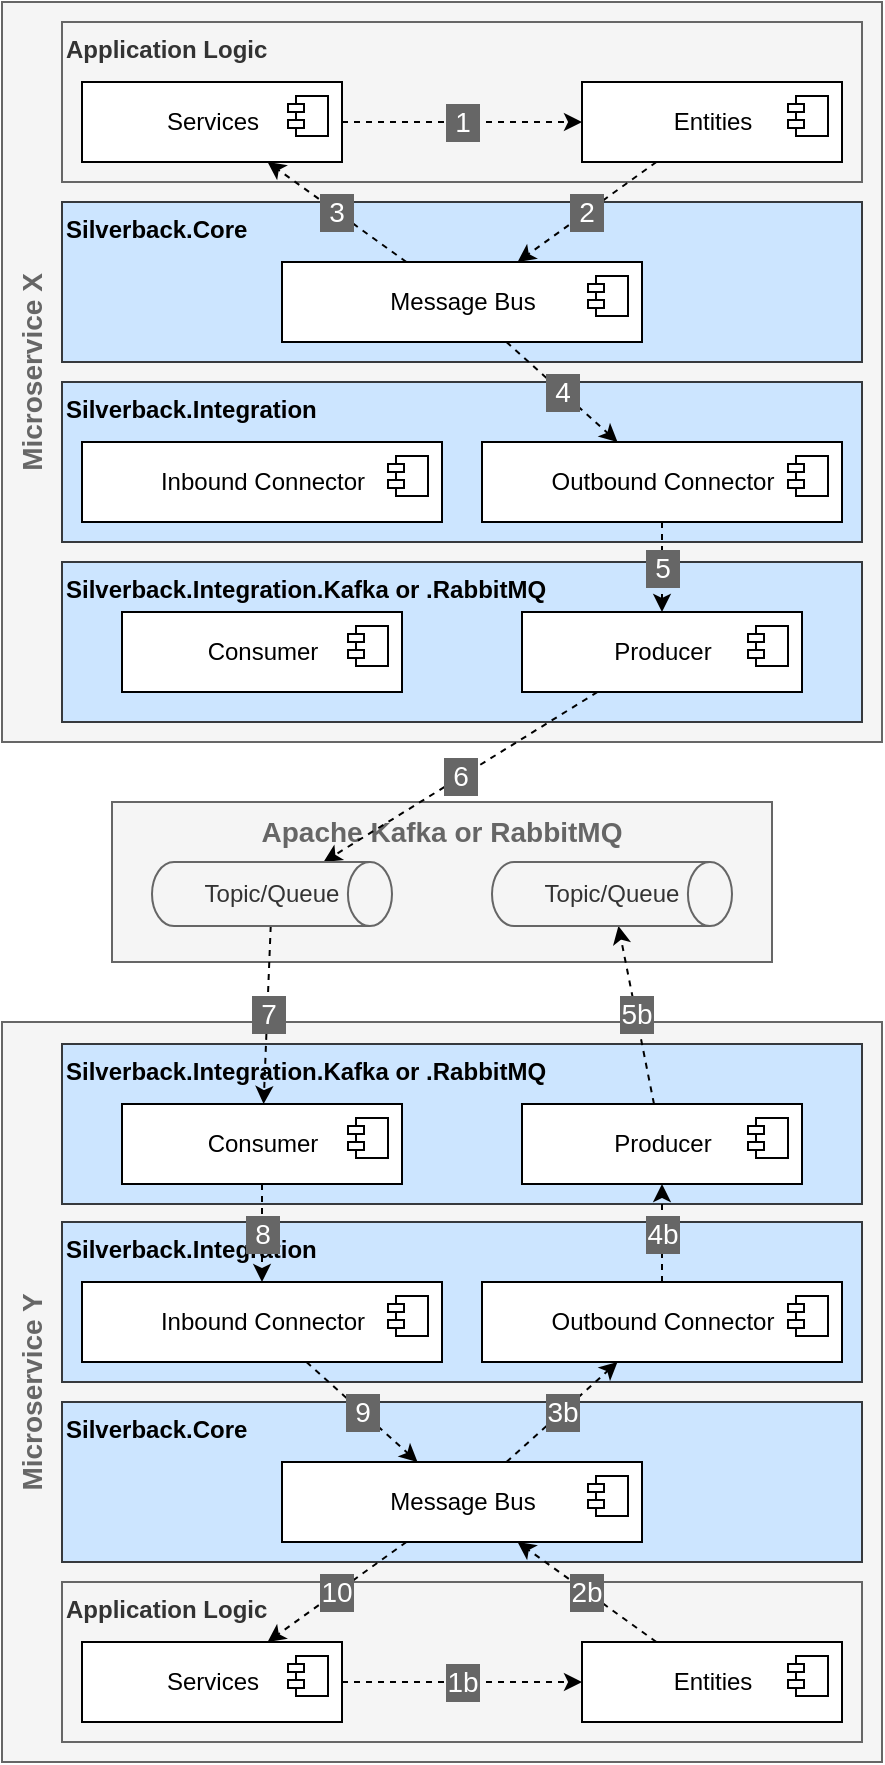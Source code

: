 <mxfile version="12.4.8" type="device"><diagram id="OQNklrRIhXngkwMrgd0m" name="Page-1"><mxGraphModel dx="1422" dy="745" grid="1" gridSize="10" guides="1" tooltips="1" connect="1" arrows="1" fold="1" page="1" pageScale="1" pageWidth="850" pageHeight="1100" math="0" shadow="0"><root><mxCell id="0"/><mxCell id="1" parent="0"/><mxCell id="Fx_H3vcMcd0z3lqN4oNo-10" value="Microservice Y" style="rounded=0;whiteSpace=wrap;shadow=0;verticalAlign=top;glass=0;fillColor=#f5f5f5;strokeColor=#666666;fontStyle=1;fontColor=#666666;align=center;horizontal=0;fontSize=14;html=1;" vertex="1" parent="1"><mxGeometry x="120" y="790" width="440" height="370" as="geometry"/></mxCell><mxCell id="Fx_H3vcMcd0z3lqN4oNo-7" value="Apache Kafka or RabbitMQ" style="rounded=0;whiteSpace=wrap;shadow=0;verticalAlign=top;glass=0;fillColor=#f5f5f5;strokeColor=#666666;fontStyle=1;fontColor=#666666;align=center;horizontal=1;fontSize=14;html=1;" vertex="1" parent="1"><mxGeometry x="175" y="680" width="330" height="80" as="geometry"/></mxCell><mxCell id="Fx_H3vcMcd0z3lqN4oNo-6" value="Microservice X" style="rounded=0;whiteSpace=wrap;shadow=0;verticalAlign=top;glass=0;fillColor=#f5f5f5;strokeColor=#666666;fontStyle=1;fontColor=#666666;align=center;horizontal=0;fontSize=14;html=1;" vertex="1" parent="1"><mxGeometry x="120" y="280" width="440" height="370" as="geometry"/></mxCell><mxCell id="t-OMJp-0yLudeIy7zxeP-10" value="Silverback.Integration.Kafka or .RabbitMQ" style="rounded=0;whiteSpace=wrap;html=1;shadow=0;verticalAlign=top;glass=0;fillColor=#cce5ff;strokeColor=#36393d;fontStyle=1;align=left;" parent="1" vertex="1"><mxGeometry x="150" y="560" width="400" height="80" as="geometry"/></mxCell><mxCell id="t-OMJp-0yLudeIy7zxeP-11" value="Consumer" style="html=1;rounded=0;shadow=0;glass=0;" parent="1" vertex="1"><mxGeometry x="180" y="585" width="140" height="40" as="geometry"/></mxCell><mxCell id="t-OMJp-0yLudeIy7zxeP-12" value="" style="shape=component;jettyWidth=8;jettyHeight=4;shadow=0;" parent="t-OMJp-0yLudeIy7zxeP-11" vertex="1"><mxGeometry x="1" width="20" height="20" relative="1" as="geometry"><mxPoint x="-27" y="7" as="offset"/></mxGeometry></mxCell><mxCell id="t-OMJp-0yLudeIy7zxeP-13" value="Producer" style="html=1;rounded=0;shadow=0;glass=0;" parent="1" vertex="1"><mxGeometry x="380" y="585" width="140" height="40" as="geometry"/></mxCell><mxCell id="t-OMJp-0yLudeIy7zxeP-14" value="" style="shape=component;jettyWidth=8;jettyHeight=4;shadow=0;" parent="t-OMJp-0yLudeIy7zxeP-13" vertex="1"><mxGeometry x="1" width="20" height="20" relative="1" as="geometry"><mxPoint x="-27" y="7" as="offset"/></mxGeometry></mxCell><mxCell id="t-OMJp-0yLudeIy7zxeP-15" value="Silverback.Integration" style="rounded=0;whiteSpace=wrap;html=1;shadow=0;verticalAlign=top;glass=0;fillColor=#cce5ff;strokeColor=#36393d;fontStyle=1;align=left;" parent="1" vertex="1"><mxGeometry x="150" y="470" width="400" height="80" as="geometry"/></mxCell><mxCell id="t-OMJp-0yLudeIy7zxeP-16" value="Inbound Connector" style="html=1;rounded=0;shadow=0;glass=0;" parent="1" vertex="1"><mxGeometry x="160" y="500" width="180" height="40" as="geometry"/></mxCell><mxCell id="t-OMJp-0yLudeIy7zxeP-17" value="" style="shape=component;jettyWidth=8;jettyHeight=4;shadow=0;" parent="t-OMJp-0yLudeIy7zxeP-16" vertex="1"><mxGeometry x="1" width="20" height="20" relative="1" as="geometry"><mxPoint x="-27" y="7" as="offset"/></mxGeometry></mxCell><mxCell id="t-OMJp-0yLudeIy7zxeP-54" value="&amp;nbsp;5&amp;nbsp;" style="edgeStyle=none;rounded=0;html=1;jettySize=auto;orthogonalLoop=1;strokeColor=#000000;shadow=0;fontSize=14;labelBackgroundColor=#666666;labelBorderColor=#666666;horizontal=1;fontColor=#FFFFFF;dashed=1;fontStyle=0;" parent="1" source="t-OMJp-0yLudeIy7zxeP-18" target="t-OMJp-0yLudeIy7zxeP-13" edge="1"><mxGeometry relative="1" as="geometry"/></mxCell><mxCell id="t-OMJp-0yLudeIy7zxeP-18" value="Outbound Connector" style="html=1;rounded=0;shadow=0;glass=0;" parent="1" vertex="1"><mxGeometry x="360" y="500" width="180" height="40" as="geometry"/></mxCell><mxCell id="t-OMJp-0yLudeIy7zxeP-19" value="" style="shape=component;jettyWidth=8;jettyHeight=4;shadow=0;" parent="t-OMJp-0yLudeIy7zxeP-18" vertex="1"><mxGeometry x="1" width="20" height="20" relative="1" as="geometry"><mxPoint x="-27" y="7" as="offset"/></mxGeometry></mxCell><mxCell id="t-OMJp-0yLudeIy7zxeP-23" value="Silverback.Core" style="rounded=0;whiteSpace=wrap;html=1;shadow=0;verticalAlign=top;glass=0;fillColor=#cce5ff;strokeColor=#36393d;fontStyle=1;align=left;" parent="1" vertex="1"><mxGeometry x="150" y="380" width="400" height="80" as="geometry"/></mxCell><mxCell id="t-OMJp-0yLudeIy7zxeP-53" value="&amp;nbsp;4&amp;nbsp;" style="edgeStyle=none;rounded=0;html=1;jettySize=auto;orthogonalLoop=1;strokeColor=#000000;shadow=0;fontSize=14;labelBackgroundColor=#666666;labelBorderColor=#666666;horizontal=1;fontColor=#FFFFFF;dashed=1;fontStyle=0;" parent="1" source="t-OMJp-0yLudeIy7zxeP-24" target="t-OMJp-0yLudeIy7zxeP-18" edge="1"><mxGeometry relative="1" as="geometry"/></mxCell><mxCell id="t-OMJp-0yLudeIy7zxeP-24" value="Message Bus" style="html=1;rounded=0;shadow=0;glass=0;" parent="1" vertex="1"><mxGeometry x="260" y="410" width="180" height="40" as="geometry"/></mxCell><mxCell id="t-OMJp-0yLudeIy7zxeP-25" value="" style="shape=component;jettyWidth=8;jettyHeight=4;shadow=0;" parent="t-OMJp-0yLudeIy7zxeP-24" vertex="1"><mxGeometry x="1" width="20" height="20" relative="1" as="geometry"><mxPoint x="-27" y="7" as="offset"/></mxGeometry></mxCell><mxCell id="t-OMJp-0yLudeIy7zxeP-26" value="Application Logic" style="rounded=0;whiteSpace=wrap;html=1;shadow=0;verticalAlign=top;glass=0;fillColor=#f5f5f5;strokeColor=#666666;fontStyle=1;fontColor=#333333;align=left;" parent="1" vertex="1"><mxGeometry x="150" y="290" width="400" height="80" as="geometry"/></mxCell><mxCell id="t-OMJp-0yLudeIy7zxeP-50" value="&amp;nbsp;1&amp;nbsp;" style="edgeStyle=orthogonalEdgeStyle;rounded=0;html=1;exitX=1;exitY=0.5;entryX=0;entryY=0.5;jettySize=auto;orthogonalLoop=1;dashed=1;shadow=0;labelBorderColor=#666666;labelBackgroundColor=#666666;fontColor=#FFFFFF;fontStyle=0;fontSize=14;" parent="1" source="t-OMJp-0yLudeIy7zxeP-27" target="t-OMJp-0yLudeIy7zxeP-29" edge="1"><mxGeometry relative="1" as="geometry"/></mxCell><mxCell id="t-OMJp-0yLudeIy7zxeP-27" value="Services" style="html=1;rounded=0;shadow=0;glass=0;" parent="1" vertex="1"><mxGeometry x="160" y="320" width="130" height="40" as="geometry"/></mxCell><mxCell id="t-OMJp-0yLudeIy7zxeP-28" value="" style="shape=component;jettyWidth=8;jettyHeight=4;shadow=0;" parent="t-OMJp-0yLudeIy7zxeP-27" vertex="1"><mxGeometry x="1" width="20" height="20" relative="1" as="geometry"><mxPoint x="-27" y="7" as="offset"/></mxGeometry></mxCell><mxCell id="t-OMJp-0yLudeIy7zxeP-51" value="&amp;nbsp;2&amp;nbsp;" style="rounded=0;jettySize=auto;orthogonalLoop=1;strokeColor=#000000;shadow=0;fontSize=14;labelBackgroundColor=#666666;labelBorderColor=#666666;horizontal=1;html=1;fontColor=#FFFFFF;dashed=1;fontStyle=0;" parent="1" source="t-OMJp-0yLudeIy7zxeP-29" target="t-OMJp-0yLudeIy7zxeP-24" edge="1"><mxGeometry relative="1" as="geometry"><mxPoint x="480" y="180" as="targetPoint"/></mxGeometry></mxCell><mxCell id="t-OMJp-0yLudeIy7zxeP-29" value="Entities" style="html=1;rounded=0;shadow=0;glass=0;" parent="1" vertex="1"><mxGeometry x="410" y="320" width="130" height="40" as="geometry"/></mxCell><mxCell id="t-OMJp-0yLudeIy7zxeP-30" value="" style="shape=component;jettyWidth=8;jettyHeight=4;shadow=0;" parent="t-OMJp-0yLudeIy7zxeP-29" vertex="1"><mxGeometry x="1" width="20" height="20" relative="1" as="geometry"><mxPoint x="-27" y="7" as="offset"/></mxGeometry></mxCell><mxCell id="t-OMJp-0yLudeIy7zxeP-32" value="Silverback.Integration.Kafka or .RabbitMQ" style="rounded=0;whiteSpace=wrap;html=1;shadow=0;verticalAlign=top;glass=0;fillColor=#cce5ff;strokeColor=#36393d;fontStyle=1;align=left;" parent="1" vertex="1"><mxGeometry x="150" y="801" width="400" height="80" as="geometry"/></mxCell><mxCell id="t-OMJp-0yLudeIy7zxeP-33" value="Consumer" style="html=1;rounded=0;shadow=0;glass=0;" parent="1" vertex="1"><mxGeometry x="180" y="831" width="140" height="40" as="geometry"/></mxCell><mxCell id="t-OMJp-0yLudeIy7zxeP-34" value="" style="shape=component;jettyWidth=8;jettyHeight=4;shadow=0;" parent="t-OMJp-0yLudeIy7zxeP-33" vertex="1"><mxGeometry x="1" width="20" height="20" relative="1" as="geometry"><mxPoint x="-27" y="7" as="offset"/></mxGeometry></mxCell><mxCell id="t-OMJp-0yLudeIy7zxeP-35" value="Producer" style="html=1;rounded=0;shadow=0;glass=0;" parent="1" vertex="1"><mxGeometry x="380" y="831" width="140" height="40" as="geometry"/></mxCell><mxCell id="t-OMJp-0yLudeIy7zxeP-36" value="" style="shape=component;jettyWidth=8;jettyHeight=4;shadow=0;" parent="t-OMJp-0yLudeIy7zxeP-35" vertex="1"><mxGeometry x="1" width="20" height="20" relative="1" as="geometry"><mxPoint x="-27" y="7" as="offset"/></mxGeometry></mxCell><mxCell id="t-OMJp-0yLudeIy7zxeP-37" value="Silverback.Integration" style="rounded=0;whiteSpace=wrap;html=1;shadow=0;verticalAlign=top;glass=0;fillColor=#cce5ff;strokeColor=#36393d;fontStyle=1;align=left;" parent="1" vertex="1"><mxGeometry x="150" y="890" width="400" height="80" as="geometry"/></mxCell><mxCell id="t-OMJp-0yLudeIy7zxeP-38" value="Inbound Connector" style="html=1;rounded=0;shadow=0;glass=0;" parent="1" vertex="1"><mxGeometry x="160" y="920" width="180" height="40" as="geometry"/></mxCell><mxCell id="t-OMJp-0yLudeIy7zxeP-39" value="" style="shape=component;jettyWidth=8;jettyHeight=4;shadow=0;" parent="t-OMJp-0yLudeIy7zxeP-38" vertex="1"><mxGeometry x="1" width="20" height="20" relative="1" as="geometry"><mxPoint x="-27" y="7" as="offset"/></mxGeometry></mxCell><mxCell id="t-OMJp-0yLudeIy7zxeP-66" value="4b" style="edgeStyle=none;rounded=0;html=1;jettySize=auto;orthogonalLoop=1;strokeColor=#000000;shadow=0;dashed=1;fontSize=14;fontColor=#FFFFFF;fontStyle=0;labelBackgroundColor=#666666;labelBorderColor=#666666;" parent="1" source="t-OMJp-0yLudeIy7zxeP-40" target="t-OMJp-0yLudeIy7zxeP-35" edge="1"><mxGeometry relative="1" as="geometry"/></mxCell><mxCell id="t-OMJp-0yLudeIy7zxeP-40" value="Outbound Connector" style="html=1;rounded=0;shadow=0;glass=0;" parent="1" vertex="1"><mxGeometry x="360" y="920" width="180" height="40" as="geometry"/></mxCell><mxCell id="t-OMJp-0yLudeIy7zxeP-41" value="" style="shape=component;jettyWidth=8;jettyHeight=4;shadow=0;" parent="t-OMJp-0yLudeIy7zxeP-40" vertex="1"><mxGeometry x="1" width="20" height="20" relative="1" as="geometry"><mxPoint x="-27" y="7" as="offset"/></mxGeometry></mxCell><mxCell id="t-OMJp-0yLudeIy7zxeP-42" value="Silverback.Core" style="rounded=0;whiteSpace=wrap;html=1;shadow=0;verticalAlign=top;glass=0;fillColor=#cce5ff;strokeColor=#36393d;fontStyle=1;align=left;" parent="1" vertex="1"><mxGeometry x="150" y="980" width="400" height="80" as="geometry"/></mxCell><mxCell id="t-OMJp-0yLudeIy7zxeP-65" value="3b" style="edgeStyle=none;rounded=0;html=1;jettySize=auto;orthogonalLoop=1;strokeColor=#000000;shadow=0;dashed=1;fontSize=14;fontColor=#FFFFFF;fontStyle=0;labelBackgroundColor=#666666;labelBorderColor=#666666;" parent="1" source="t-OMJp-0yLudeIy7zxeP-43" target="t-OMJp-0yLudeIy7zxeP-40" edge="1"><mxGeometry relative="1" as="geometry"/></mxCell><mxCell id="t-OMJp-0yLudeIy7zxeP-43" value="Message Bus" style="html=1;rounded=0;shadow=0;glass=0;" parent="1" vertex="1"><mxGeometry x="260" y="1010" width="180" height="40" as="geometry"/></mxCell><mxCell id="t-OMJp-0yLudeIy7zxeP-44" value="" style="shape=component;jettyWidth=8;jettyHeight=4;shadow=0;" parent="t-OMJp-0yLudeIy7zxeP-43" vertex="1"><mxGeometry x="1" width="20" height="20" relative="1" as="geometry"><mxPoint x="-27" y="7" as="offset"/></mxGeometry></mxCell><mxCell id="t-OMJp-0yLudeIy7zxeP-45" value="Application Logic" style="rounded=0;whiteSpace=wrap;html=1;shadow=0;verticalAlign=top;glass=0;fillColor=#f5f5f5;strokeColor=#666666;fontStyle=1;fontColor=#333333;align=left;" parent="1" vertex="1"><mxGeometry x="150" y="1070" width="400" height="80" as="geometry"/></mxCell><mxCell id="t-OMJp-0yLudeIy7zxeP-46" value="Services" style="html=1;rounded=0;shadow=0;glass=0;" parent="1" vertex="1"><mxGeometry x="160" y="1100" width="130" height="40" as="geometry"/></mxCell><mxCell id="t-OMJp-0yLudeIy7zxeP-47" value="" style="shape=component;jettyWidth=8;jettyHeight=4;shadow=0;" parent="t-OMJp-0yLudeIy7zxeP-46" vertex="1"><mxGeometry x="1" width="20" height="20" relative="1" as="geometry"><mxPoint x="-27" y="7" as="offset"/></mxGeometry></mxCell><mxCell id="t-OMJp-0yLudeIy7zxeP-62" value="2b" style="edgeStyle=none;rounded=0;html=1;jettySize=auto;orthogonalLoop=1;strokeColor=#000000;shadow=0;dashed=1;fontSize=14;fontColor=#FFFFFF;fontStyle=0;labelBackgroundColor=#666666;labelBorderColor=#666666;" parent="1" source="t-OMJp-0yLudeIy7zxeP-48" target="t-OMJp-0yLudeIy7zxeP-43" edge="1"><mxGeometry relative="1" as="geometry"/></mxCell><mxCell id="t-OMJp-0yLudeIy7zxeP-48" value="Entities" style="html=1;rounded=0;shadow=0;glass=0;" parent="1" vertex="1"><mxGeometry x="410" y="1100" width="130" height="40" as="geometry"/></mxCell><mxCell id="t-OMJp-0yLudeIy7zxeP-49" value="" style="shape=component;jettyWidth=8;jettyHeight=4;shadow=0;" parent="t-OMJp-0yLudeIy7zxeP-48" vertex="1"><mxGeometry x="1" width="20" height="20" relative="1" as="geometry"><mxPoint x="-27" y="7" as="offset"/></mxGeometry></mxCell><mxCell id="t-OMJp-0yLudeIy7zxeP-52" value="&amp;nbsp;3&amp;nbsp;" style="edgeStyle=none;rounded=0;jettySize=auto;orthogonalLoop=1;strokeColor=#000000;shadow=0;fontSize=14;labelBackgroundColor=#666666;labelBorderColor=#666666;horizontal=1;html=1;fontColor=#FFFFFF;dashed=1;fontStyle=0;" parent="1" source="t-OMJp-0yLudeIy7zxeP-24" target="t-OMJp-0yLudeIy7zxeP-27" edge="1"><mxGeometry relative="1" as="geometry"/></mxCell><mxCell id="t-OMJp-0yLudeIy7zxeP-58" value="&amp;nbsp;8&amp;nbsp;" style="edgeStyle=none;rounded=0;html=1;jettySize=auto;orthogonalLoop=1;strokeColor=#000000;shadow=0;dashed=1;fontSize=14;fontColor=#FFFFFF;fontStyle=0;labelBackgroundColor=#666666;labelBorderColor=#666666;" parent="1" source="t-OMJp-0yLudeIy7zxeP-33" target="t-OMJp-0yLudeIy7zxeP-38" edge="1"><mxGeometry relative="1" as="geometry"/></mxCell><mxCell id="t-OMJp-0yLudeIy7zxeP-59" value="&amp;nbsp;9&amp;nbsp;" style="edgeStyle=none;rounded=0;html=1;jettySize=auto;orthogonalLoop=1;strokeColor=#000000;shadow=0;dashed=1;fontSize=14;fontColor=#FFFFFF;fontStyle=0;labelBackgroundColor=#666666;labelBorderColor=#666666;" parent="1" source="t-OMJp-0yLudeIy7zxeP-38" target="t-OMJp-0yLudeIy7zxeP-43" edge="1"><mxGeometry relative="1" as="geometry"/></mxCell><mxCell id="t-OMJp-0yLudeIy7zxeP-60" value="10" style="edgeStyle=none;rounded=0;html=1;jettySize=auto;orthogonalLoop=1;strokeColor=#000000;shadow=0;dashed=1;fontSize=14;fontColor=#FFFFFF;fontStyle=0;labelBackgroundColor=#666666;labelBorderColor=#666666;" parent="1" source="t-OMJp-0yLudeIy7zxeP-43" target="t-OMJp-0yLudeIy7zxeP-46" edge="1"><mxGeometry relative="1" as="geometry"/></mxCell><mxCell id="t-OMJp-0yLudeIy7zxeP-61" value="1b" style="edgeStyle=orthogonalEdgeStyle;rounded=0;html=1;exitX=1;exitY=0.5;entryX=0;entryY=0.5;jettySize=auto;orthogonalLoop=1;dashed=1;shadow=0;fontSize=14;fontColor=#FFFFFF;fontStyle=0;labelBackgroundColor=#666666;labelBorderColor=#666666;" parent="1" source="t-OMJp-0yLudeIy7zxeP-46" target="t-OMJp-0yLudeIy7zxeP-48" edge="1"><mxGeometry relative="1" as="geometry"><mxPoint x="-160" y="1130" as="sourcePoint"/><mxPoint x="-50" y="1130" as="targetPoint"/></mxGeometry></mxCell><mxCell id="t-OMJp-0yLudeIy7zxeP-56" value="&amp;nbsp;6&amp;nbsp;" style="edgeStyle=none;rounded=0;html=1;jettySize=auto;orthogonalLoop=1;strokeColor=#000000;shadow=0;fontSize=14;labelBackgroundColor=#666666;labelBorderColor=#666666;horizontal=1;fontColor=#FFFFFF;dashed=1;fontStyle=0;" parent="1" source="t-OMJp-0yLudeIy7zxeP-13" target="Fx_H3vcMcd0z3lqN4oNo-3" edge="1"><mxGeometry relative="1" as="geometry"><mxPoint x="455" y="722.75" as="targetPoint"/></mxGeometry></mxCell><mxCell id="t-OMJp-0yLudeIy7zxeP-57" value="&amp;nbsp;7&amp;nbsp;" style="edgeStyle=none;rounded=0;html=1;jettySize=auto;orthogonalLoop=1;strokeColor=#000000;shadow=0;fontSize=14;labelBackgroundColor=#666666;labelBorderColor=#666666;horizontal=1;dashed=1;fontColor=#FFFFFF;fontStyle=0;" parent="1" source="Fx_H3vcMcd0z3lqN4oNo-3" target="t-OMJp-0yLudeIy7zxeP-33" edge="1"><mxGeometry relative="1" as="geometry"><mxPoint x="545" y="722.75" as="sourcePoint"/></mxGeometry></mxCell><mxCell id="t-OMJp-0yLudeIy7zxeP-67" value="5b" style="edgeStyle=none;rounded=0;html=1;jettySize=auto;orthogonalLoop=1;strokeColor=#000000;shadow=0;dashed=1;fontSize=14;fontColor=#FFFFFF;fontStyle=0;labelBackgroundColor=#666666;labelBorderColor=#666666;" parent="1" source="t-OMJp-0yLudeIy7zxeP-35" target="Fx_H3vcMcd0z3lqN4oNo-4" edge="1"><mxGeometry relative="1" as="geometry"><mxPoint x="675" y="722.75" as="targetPoint"/></mxGeometry></mxCell><mxCell id="Fx_H3vcMcd0z3lqN4oNo-3" value="&lt;span style=&quot;white-space: normal&quot;&gt;Topic/Queue&lt;/span&gt;" style="strokeWidth=1;html=1;shape=mxgraph.flowchart.direct_data;whiteSpace=wrap;align=center;shadow=0;fillColor=#f5f5f5;strokeColor=#666666;fontColor=#333333;" vertex="1" parent="1"><mxGeometry x="195" y="710" width="120" height="32" as="geometry"/></mxCell><mxCell id="Fx_H3vcMcd0z3lqN4oNo-4" value="Topic/Queue" style="strokeWidth=1;html=1;shape=mxgraph.flowchart.direct_data;whiteSpace=wrap;align=center;shadow=0;fontColor=#333333;strokeColor=#666666;fillColor=#f5f5f5;" vertex="1" parent="1"><mxGeometry x="365" y="710" width="120" height="32" as="geometry"/></mxCell></root></mxGraphModel></diagram></mxfile>